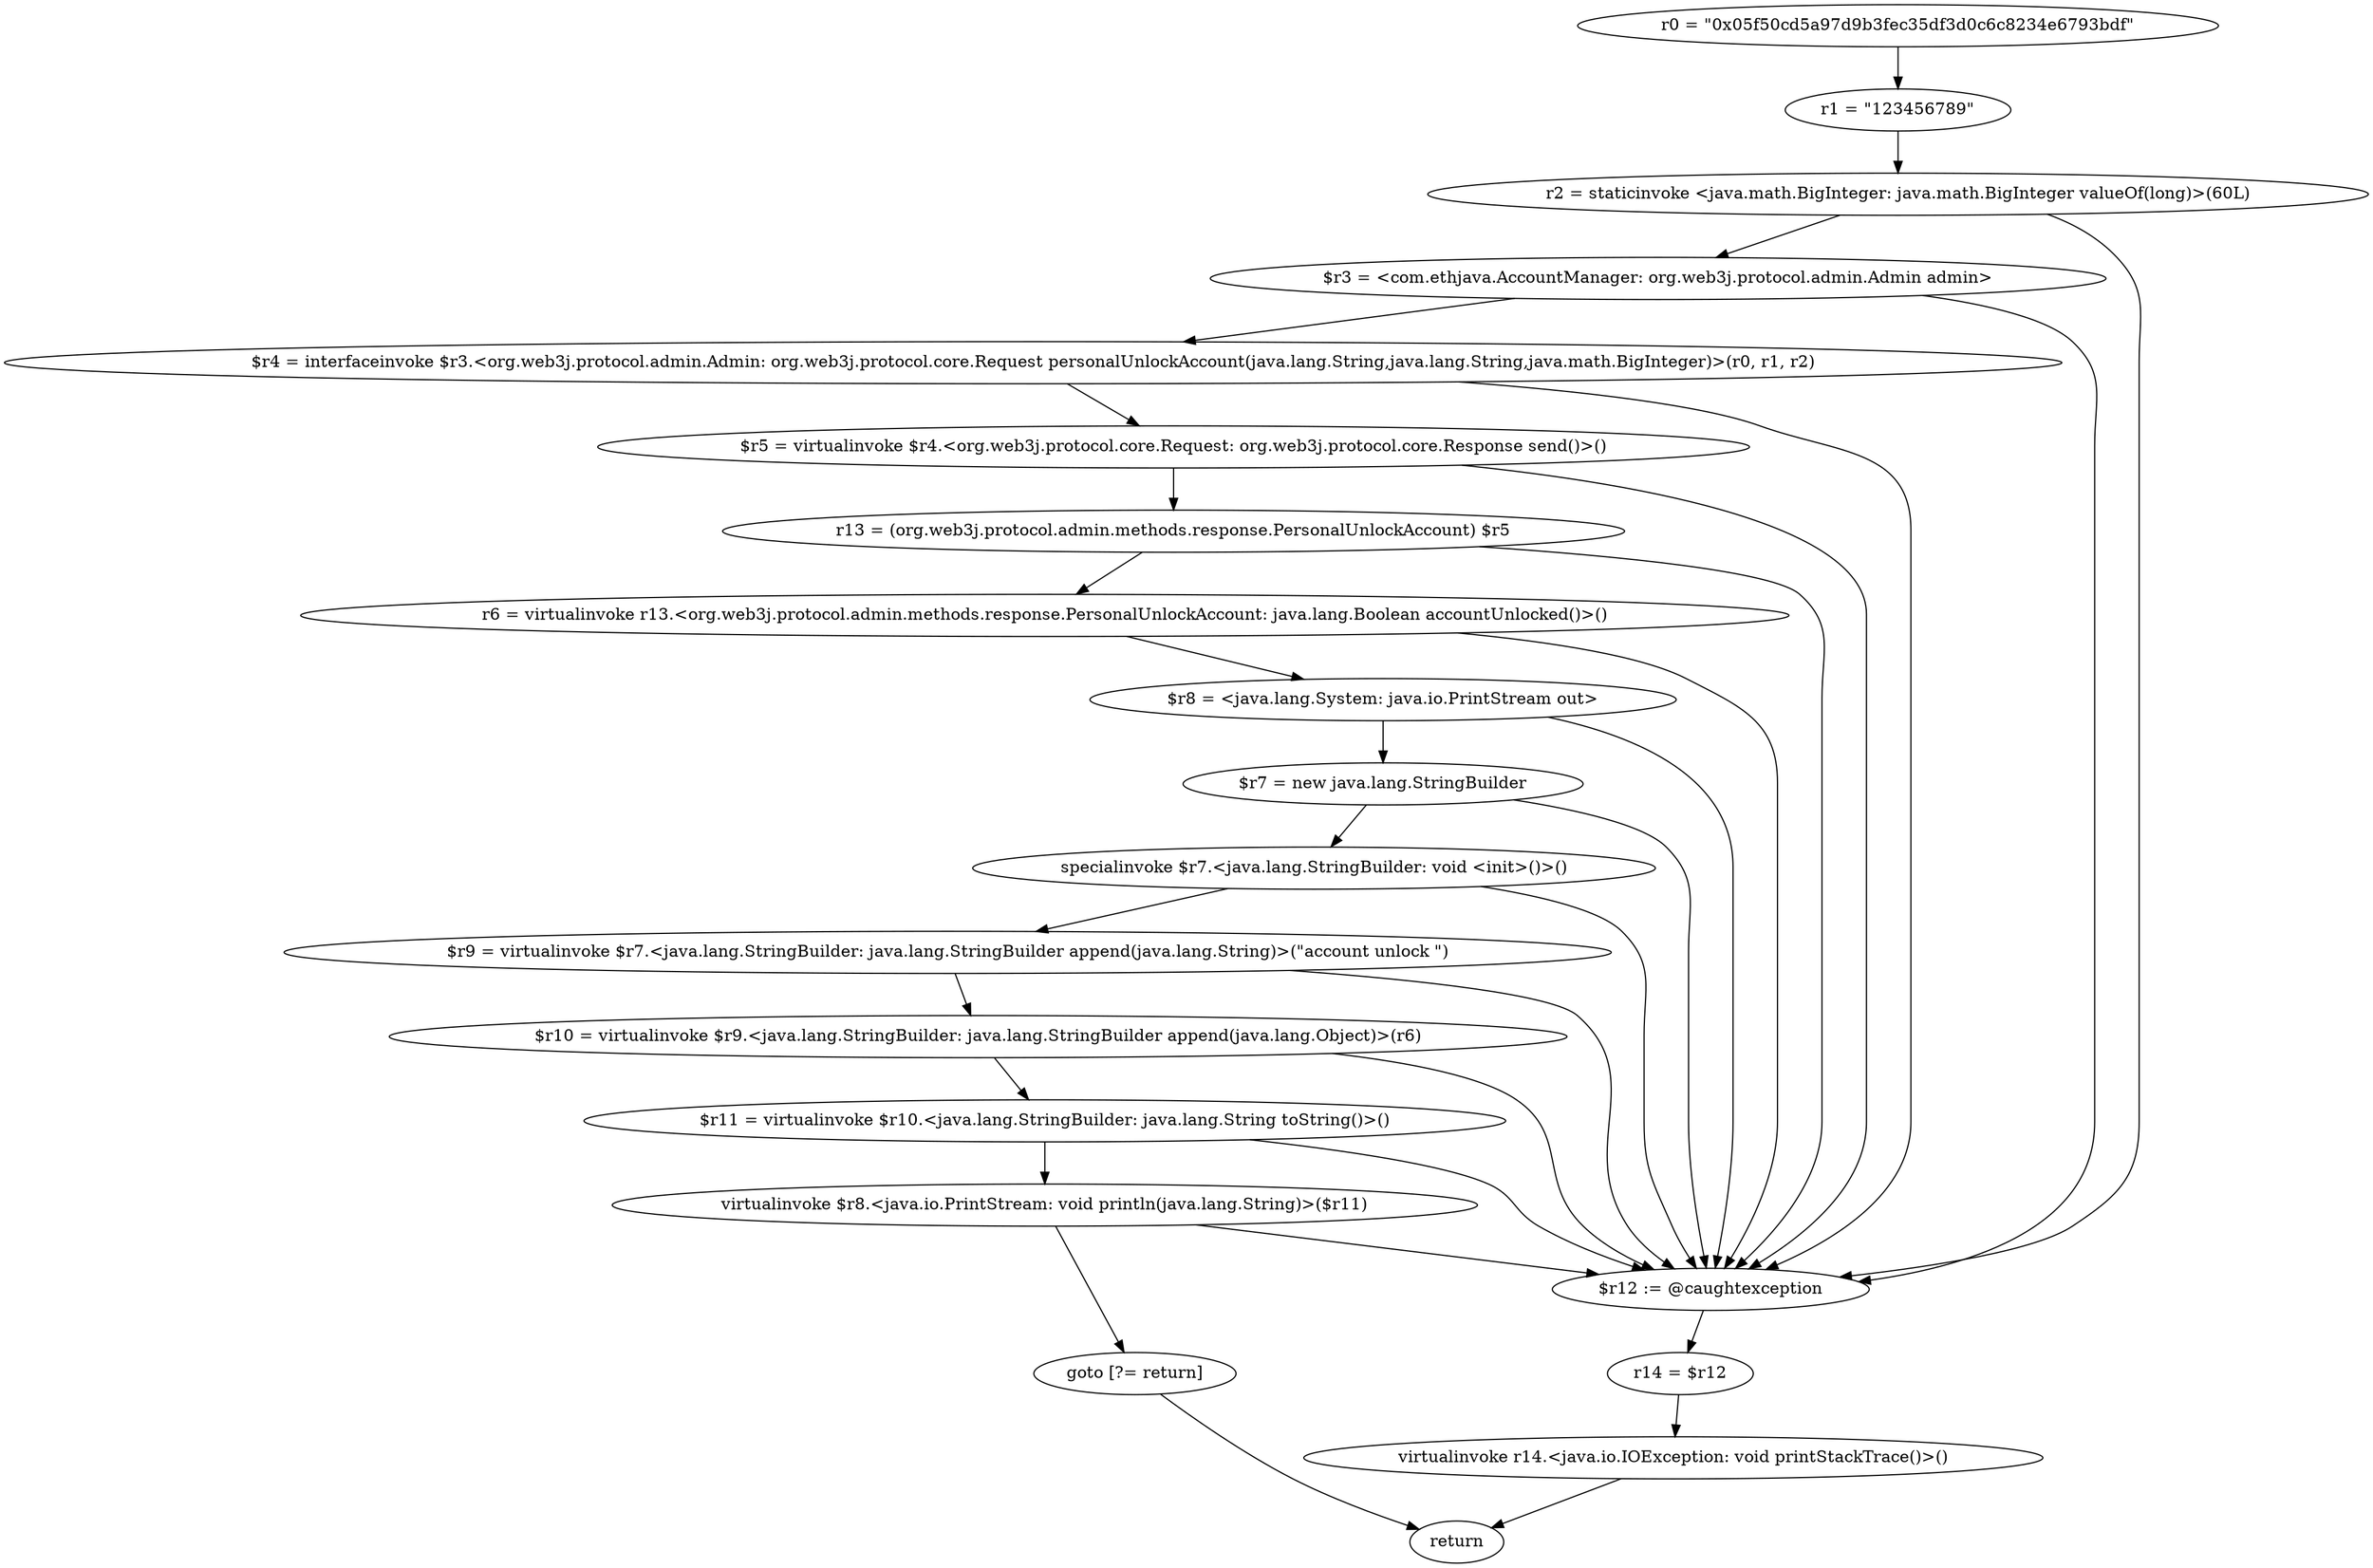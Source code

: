 digraph "unitGraph" {
    "r0 = \"0x05f50cd5a97d9b3fec35df3d0c6c8234e6793bdf\""
    "r1 = \"123456789\""
    "r2 = staticinvoke <java.math.BigInteger: java.math.BigInteger valueOf(long)>(60L)"
    "$r3 = <com.ethjava.AccountManager: org.web3j.protocol.admin.Admin admin>"
    "$r4 = interfaceinvoke $r3.<org.web3j.protocol.admin.Admin: org.web3j.protocol.core.Request personalUnlockAccount(java.lang.String,java.lang.String,java.math.BigInteger)>(r0, r1, r2)"
    "$r5 = virtualinvoke $r4.<org.web3j.protocol.core.Request: org.web3j.protocol.core.Response send()>()"
    "r13 = (org.web3j.protocol.admin.methods.response.PersonalUnlockAccount) $r5"
    "r6 = virtualinvoke r13.<org.web3j.protocol.admin.methods.response.PersonalUnlockAccount: java.lang.Boolean accountUnlocked()>()"
    "$r8 = <java.lang.System: java.io.PrintStream out>"
    "$r7 = new java.lang.StringBuilder"
    "specialinvoke $r7.<java.lang.StringBuilder: void <init>()>()"
    "$r9 = virtualinvoke $r7.<java.lang.StringBuilder: java.lang.StringBuilder append(java.lang.String)>(\"account unlock \")"
    "$r10 = virtualinvoke $r9.<java.lang.StringBuilder: java.lang.StringBuilder append(java.lang.Object)>(r6)"
    "$r11 = virtualinvoke $r10.<java.lang.StringBuilder: java.lang.String toString()>()"
    "virtualinvoke $r8.<java.io.PrintStream: void println(java.lang.String)>($r11)"
    "goto [?= return]"
    "$r12 := @caughtexception"
    "r14 = $r12"
    "virtualinvoke r14.<java.io.IOException: void printStackTrace()>()"
    "return"
    "r0 = \"0x05f50cd5a97d9b3fec35df3d0c6c8234e6793bdf\""->"r1 = \"123456789\"";
    "r1 = \"123456789\""->"r2 = staticinvoke <java.math.BigInteger: java.math.BigInteger valueOf(long)>(60L)";
    "r2 = staticinvoke <java.math.BigInteger: java.math.BigInteger valueOf(long)>(60L)"->"$r3 = <com.ethjava.AccountManager: org.web3j.protocol.admin.Admin admin>";
    "r2 = staticinvoke <java.math.BigInteger: java.math.BigInteger valueOf(long)>(60L)"->"$r12 := @caughtexception";
    "$r3 = <com.ethjava.AccountManager: org.web3j.protocol.admin.Admin admin>"->"$r4 = interfaceinvoke $r3.<org.web3j.protocol.admin.Admin: org.web3j.protocol.core.Request personalUnlockAccount(java.lang.String,java.lang.String,java.math.BigInteger)>(r0, r1, r2)";
    "$r3 = <com.ethjava.AccountManager: org.web3j.protocol.admin.Admin admin>"->"$r12 := @caughtexception";
    "$r4 = interfaceinvoke $r3.<org.web3j.protocol.admin.Admin: org.web3j.protocol.core.Request personalUnlockAccount(java.lang.String,java.lang.String,java.math.BigInteger)>(r0, r1, r2)"->"$r5 = virtualinvoke $r4.<org.web3j.protocol.core.Request: org.web3j.protocol.core.Response send()>()";
    "$r4 = interfaceinvoke $r3.<org.web3j.protocol.admin.Admin: org.web3j.protocol.core.Request personalUnlockAccount(java.lang.String,java.lang.String,java.math.BigInteger)>(r0, r1, r2)"->"$r12 := @caughtexception";
    "$r5 = virtualinvoke $r4.<org.web3j.protocol.core.Request: org.web3j.protocol.core.Response send()>()"->"r13 = (org.web3j.protocol.admin.methods.response.PersonalUnlockAccount) $r5";
    "$r5 = virtualinvoke $r4.<org.web3j.protocol.core.Request: org.web3j.protocol.core.Response send()>()"->"$r12 := @caughtexception";
    "r13 = (org.web3j.protocol.admin.methods.response.PersonalUnlockAccount) $r5"->"r6 = virtualinvoke r13.<org.web3j.protocol.admin.methods.response.PersonalUnlockAccount: java.lang.Boolean accountUnlocked()>()";
    "r13 = (org.web3j.protocol.admin.methods.response.PersonalUnlockAccount) $r5"->"$r12 := @caughtexception";
    "r6 = virtualinvoke r13.<org.web3j.protocol.admin.methods.response.PersonalUnlockAccount: java.lang.Boolean accountUnlocked()>()"->"$r8 = <java.lang.System: java.io.PrintStream out>";
    "r6 = virtualinvoke r13.<org.web3j.protocol.admin.methods.response.PersonalUnlockAccount: java.lang.Boolean accountUnlocked()>()"->"$r12 := @caughtexception";
    "$r8 = <java.lang.System: java.io.PrintStream out>"->"$r7 = new java.lang.StringBuilder";
    "$r8 = <java.lang.System: java.io.PrintStream out>"->"$r12 := @caughtexception";
    "$r7 = new java.lang.StringBuilder"->"specialinvoke $r7.<java.lang.StringBuilder: void <init>()>()";
    "$r7 = new java.lang.StringBuilder"->"$r12 := @caughtexception";
    "specialinvoke $r7.<java.lang.StringBuilder: void <init>()>()"->"$r9 = virtualinvoke $r7.<java.lang.StringBuilder: java.lang.StringBuilder append(java.lang.String)>(\"account unlock \")";
    "specialinvoke $r7.<java.lang.StringBuilder: void <init>()>()"->"$r12 := @caughtexception";
    "$r9 = virtualinvoke $r7.<java.lang.StringBuilder: java.lang.StringBuilder append(java.lang.String)>(\"account unlock \")"->"$r10 = virtualinvoke $r9.<java.lang.StringBuilder: java.lang.StringBuilder append(java.lang.Object)>(r6)";
    "$r9 = virtualinvoke $r7.<java.lang.StringBuilder: java.lang.StringBuilder append(java.lang.String)>(\"account unlock \")"->"$r12 := @caughtexception";
    "$r10 = virtualinvoke $r9.<java.lang.StringBuilder: java.lang.StringBuilder append(java.lang.Object)>(r6)"->"$r11 = virtualinvoke $r10.<java.lang.StringBuilder: java.lang.String toString()>()";
    "$r10 = virtualinvoke $r9.<java.lang.StringBuilder: java.lang.StringBuilder append(java.lang.Object)>(r6)"->"$r12 := @caughtexception";
    "$r11 = virtualinvoke $r10.<java.lang.StringBuilder: java.lang.String toString()>()"->"virtualinvoke $r8.<java.io.PrintStream: void println(java.lang.String)>($r11)";
    "$r11 = virtualinvoke $r10.<java.lang.StringBuilder: java.lang.String toString()>()"->"$r12 := @caughtexception";
    "virtualinvoke $r8.<java.io.PrintStream: void println(java.lang.String)>($r11)"->"goto [?= return]";
    "virtualinvoke $r8.<java.io.PrintStream: void println(java.lang.String)>($r11)"->"$r12 := @caughtexception";
    "goto [?= return]"->"return";
    "$r12 := @caughtexception"->"r14 = $r12";
    "r14 = $r12"->"virtualinvoke r14.<java.io.IOException: void printStackTrace()>()";
    "virtualinvoke r14.<java.io.IOException: void printStackTrace()>()"->"return";
}
